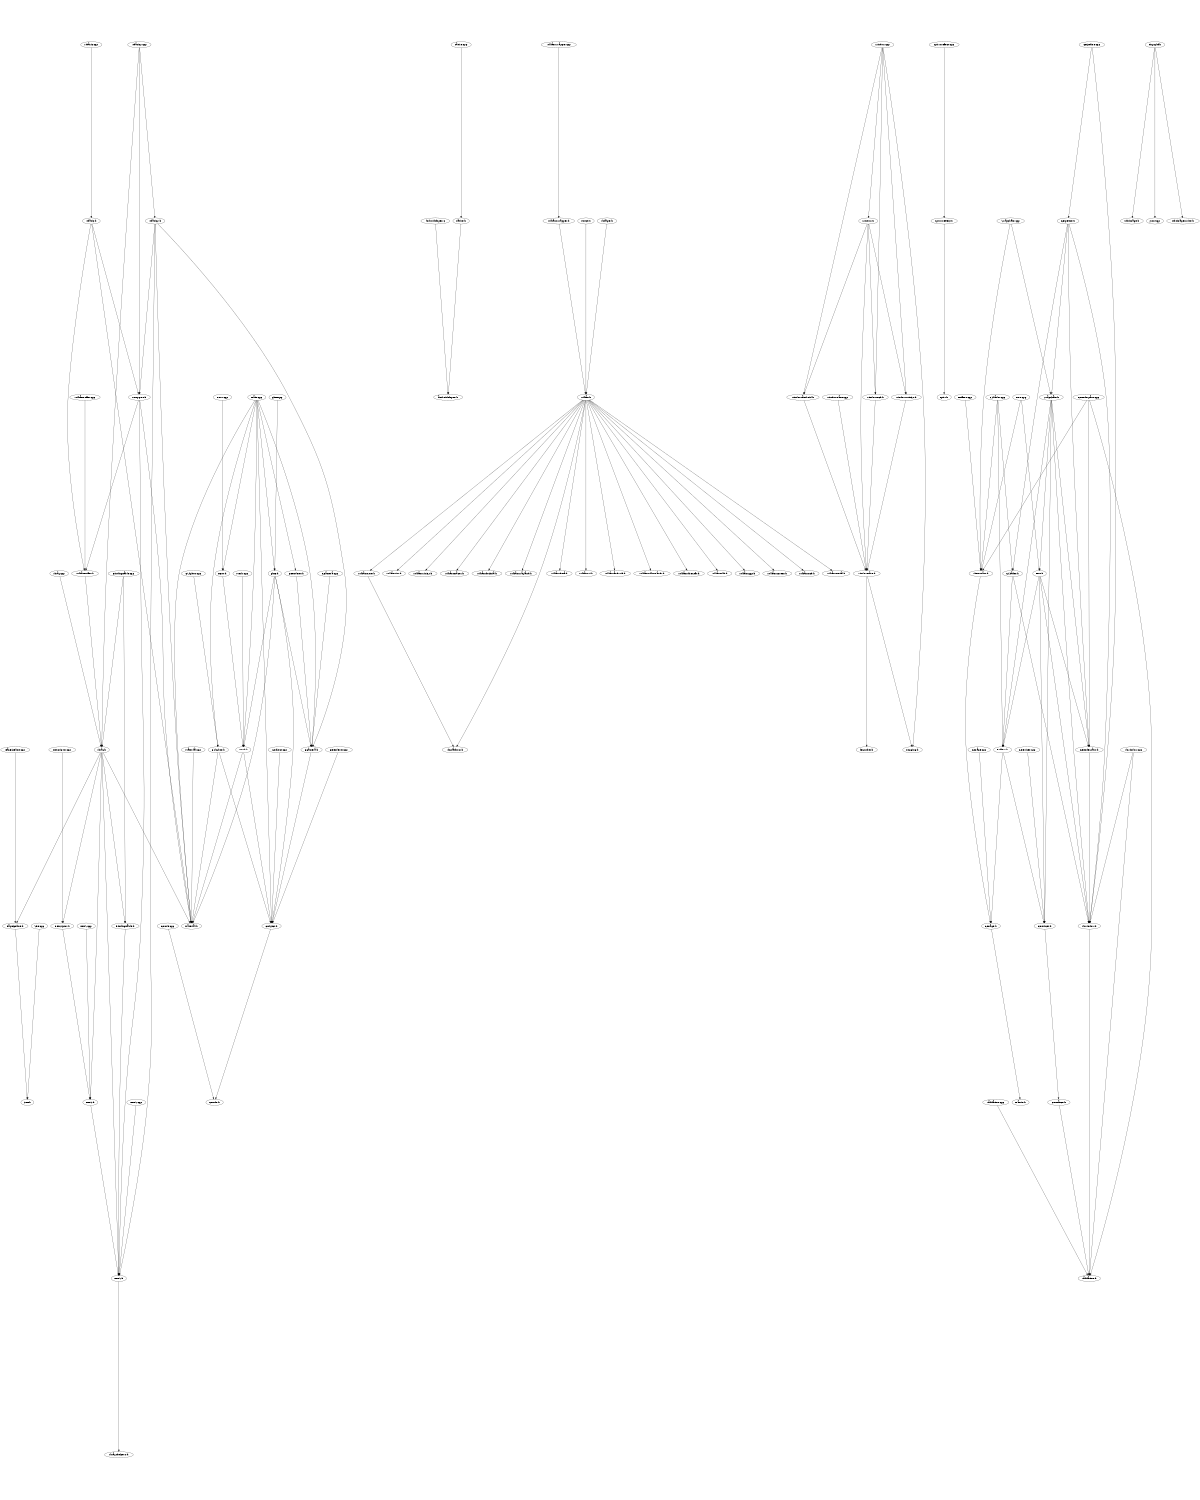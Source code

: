 digraph "source tree" {
    overlap=scale;
    size="8,10";
    ratio="fill";
    fontsize="16";
    fontname="Helvetica";
	clusterrank="local";
	"rtsupport.h" -> "Material.h"
	"android_fopen.c" -> "android_fopen.h"
	"vulkan.h" -> "vulkan_core.h"
	"Window.h" -> "WindowBase.h"
	"CRenderer.cpp" -> "CObject.h"
	"window_android.h" -> "WindowBase.h"
	"vulkan.h" -> "vulkan_ios.h"
	"spirv_reflect.h" -> "spirv.h"
	"CShader.cpp" -> "Buffers.h"
	"vkray.cpp" -> "vkray.h"
	"Swapchain.h" -> "CRenderpass.h"
	"main.cpp" -> "Material.h"
	"vulkan_wrapper.h" -> "vulkan.h"
	"vkWindow.cpp" -> "Validation.h"
	"RayPipeline.cpp" -> "RayPipeline.h"
	"CSkybox.h" -> "Material.h"
	"BindingTable.h" -> "BLAS.h"
	"vkray.h" -> "RayPipeline.h"
	"vkWindow.cpp" -> "vkWindow.h"
	"FBO.h" -> "vkWindow.h"
	"vkray.h" -> "TLAS.h"
	"CImage.cpp" -> "CImage.h"
	"CShader.cpp" -> "VkFormats.h"
	"glTF.cpp" -> "glTF.h"
	"VulkanBuffer.cpp" -> "VulkanBuffer.h"
	"Swapchain.h" -> "CDevices.h"
	"main.cpp" -> "glTF.h"
	"CPipeline.h" -> "Swapchain.h"
	"main.cpp" -> "DEM.h"
	"vkray.h" -> "BLAS.h"
	"DEM.cpp" -> "DEM.h"
	"tiny_gltf.h" -> "stb_image.h"
	"Swapchain.h" -> "Buffers.h"
	"CRenderpass.cpp" -> "CRenderpass.h"
	"vulkan.h" -> "vulkan_win32.h"
	"Window.h" -> "window_xcb.h"
	"Mesh.h" -> "Material.h"
	"main.cpp" -> "CRenderer.h"
	"CPipeline.h" -> "vkWindow.h"
	"rtbasic.h" -> "VulkanBuffer.h"
	"rtbasic2.cpp" -> "rtsupport.h"
	"CObject.h" -> "CNode.h"
	"rtbasic2.h" -> "CCamera.h"
	"CPipeline.h" -> "CRenderpass.h"
	"glTF.h" -> "Mesh.h"
	"window_xcb.h" -> "WindowBase.h"
	"CShader.h" -> "Buffers.h"
	"CDevices.h" -> "CInstance.h"
	"CCamera.cpp" -> "CCamera.h"
	"glTF.h" -> "Material.h"
	"Buffers.cpp" -> "VkFormats.h"
	"vulkan.h" -> "vulkan_macos.h"
	"rtbasic.h" -> "Material.h"
	"Window.cpp" -> "Window.h"
	"TLAS.h" -> "BLAS.h"
	"CCamera.h" -> "CObject.h"
	"vkWindow.h" -> "Validation.h"
	"Window.cpp" -> "window_xcb.h"
	"BindingTable.cpp" -> "BindingTable.h"
	"vulkan.h" -> "vulkan_fuchsia.h"
	"Mesh.h" -> "CObject.h"
	"BindingTable.cpp" -> "vkray.h"
	"Window.cpp" -> "window_win32.h"
	"main.cpp" -> "CSkybox.h"
	"rtbasic2.cpp" -> "vkray.h"
	"vkray.h" -> "BindingTable.h"
	"CPipeline.cpp" -> "vkWindow.h"
	"window_win32.h" -> "WindowBase.h"
	"Mesh.cpp" -> "Mesh.h"
	"vk_icd.h" -> "vulkan.h"
	"vulkan.h" -> "vulkan_wayland.h"
	"vulkan_wrapper.cpp" -> "vulkan_wrapper.h"
	"vulkan.h" -> "vk_platform.h"
	"vk_layer.h" -> "vulkan.h"
	"vulkan.h" -> "vulkan_beta.h"
	"vulkan.h" -> "vulkan_vi.h"
	"Buffers.h" -> "CDevices.h"
	"Descriptor.h" -> "TLAS.h"
	"main.cpp" -> "CCamera.h"
	"FBO.h" -> "CRenderpass.h"
	"rtbasic2.h" -> "rtsupport.h"
	"vkray.h" -> "Descriptor.h"
	"CShader.cpp" -> "CShader.h"
	"tiny_gltf.h" -> "json.hpp"
	"DEM.h" -> "Mesh.h"
	"glTF.h" -> "CCamera.h"
	"CDevices.cpp" -> "CDevices.h"
	"vulkan.h" -> "vulkan_android.h"
	"native.cpp" -> "native.h"
	"rtbasic.cpp" -> "rtbasic.h"
	"vulkan.h" -> "vulkan_xlib_xrandr.h"
	"BLAS.cpp" -> "BLAS.h"
	"tiny_gltf.h" -> "stb_image_write.h"
	"rtsupport.h" -> "BLAS.h"
	"vkray.h" -> "Material.h"
	"SBT.cpp" -> "SBT.h"
	"FBO.h" -> "CDevices.h"
	"Window.h" -> "window_win32.h"
	"glTF.h" -> "CObject.h"
	"RayPipeline.h" -> "SBT.h"
	"vulkan.h" -> "vulkan_directfb.h"
	"spirv_reflect.cpp" -> "spirv_reflect.h"
	"vulkan.h" -> "vulkan_xlib.h"
	"CImage.h" -> "matrix.h"
	"WindowBase.h" -> "keycodes.h"
	"CSkybox.h" -> "CObject.h"
	"CInstance.h" -> "Validation.h"
	"WindowBase.h" -> "Logging.h"
	"rtbasic.h" -> "rtsupport.h"
	"vulkan.h" -> "vulkan_ggp.h"
	"vulkan_core.h" -> "vk_platform.h"
	"FBO.cpp" -> "FBO.h"
	"VulkanBuffer.h" -> "vkray.h"
	"CRenderpass.cpp" -> "VkFormats.h"
	"vulkan.h" -> "vulkan_screen.h"
	"CObject.cpp" -> "CObject.h"
	"CRenderpass.cpp" -> "Validation.h"
	"VkFormats.h" -> "CImage.h"
	"Descriptor.cpp" -> "Descriptor.h"
	"Swapchain.h" -> "vkWindow.h"
	"main.cpp" -> "Mesh.h"
	"CRenderer.h" -> "CCamera.h"
	"TLAS.cpp" -> "TLAS.h"
	"FBO.cpp" -> "VkFormats.h"
	"native.h" -> "android_fopen.h"
	"Swapchain.cpp" -> "Swapchain.h"
	"rtbasic2.h" -> "Material.h"
	"Validation.cpp" -> "Validation.h"
	"vulkan.h" -> "vulkan_xcb.h"
	"Swapchain.cpp" -> "VkFormats.h"
	"rtsupport.h" -> "VulkanBuffer.h"
	"BLAS.h" -> "vkray_helpers.h"
	"CShader.h" -> "vkWindow.h"
	"CRenderpass.h" -> "vkWindow.h"
	"Window.cpp" -> "Logging.h"
	"Window.cpp" -> "window_android.h"
	"FBO.h" -> "Buffers.h"
	"Material.cpp" -> "Material.h"
	"rtbasic2.cpp" -> "rtbasic2.h"
	"Swapchain.h" -> "FBO.h"
	"vulkan.h" -> "vulkan_metal.h"
	"main.cpp" -> "CObject.h"
	"CSkybox.cpp" -> "CSkybox.h"
	"CPipeline.h" -> "CShader.h"
	"WindowBase.cpp" -> "WindowBase.h"
	"Window.h" -> "window_android.h"
	"Buffers.h" -> "CImage.h"
	"CNode.cpp" -> "CNode.h"
	"CPipeline.cpp" -> "CPipeline.h"
	"rtbasic2.h" -> "BLAS.h"
}
